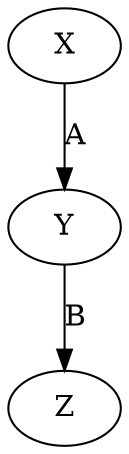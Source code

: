 strict digraph  {
X [x="-1.0", y="0.0"];
Y [x="-0.0", y="0.0"];
Z [x="1.0", y="0.0"];
X -> Y  [label=A];
Y -> Z  [label=B];
}
